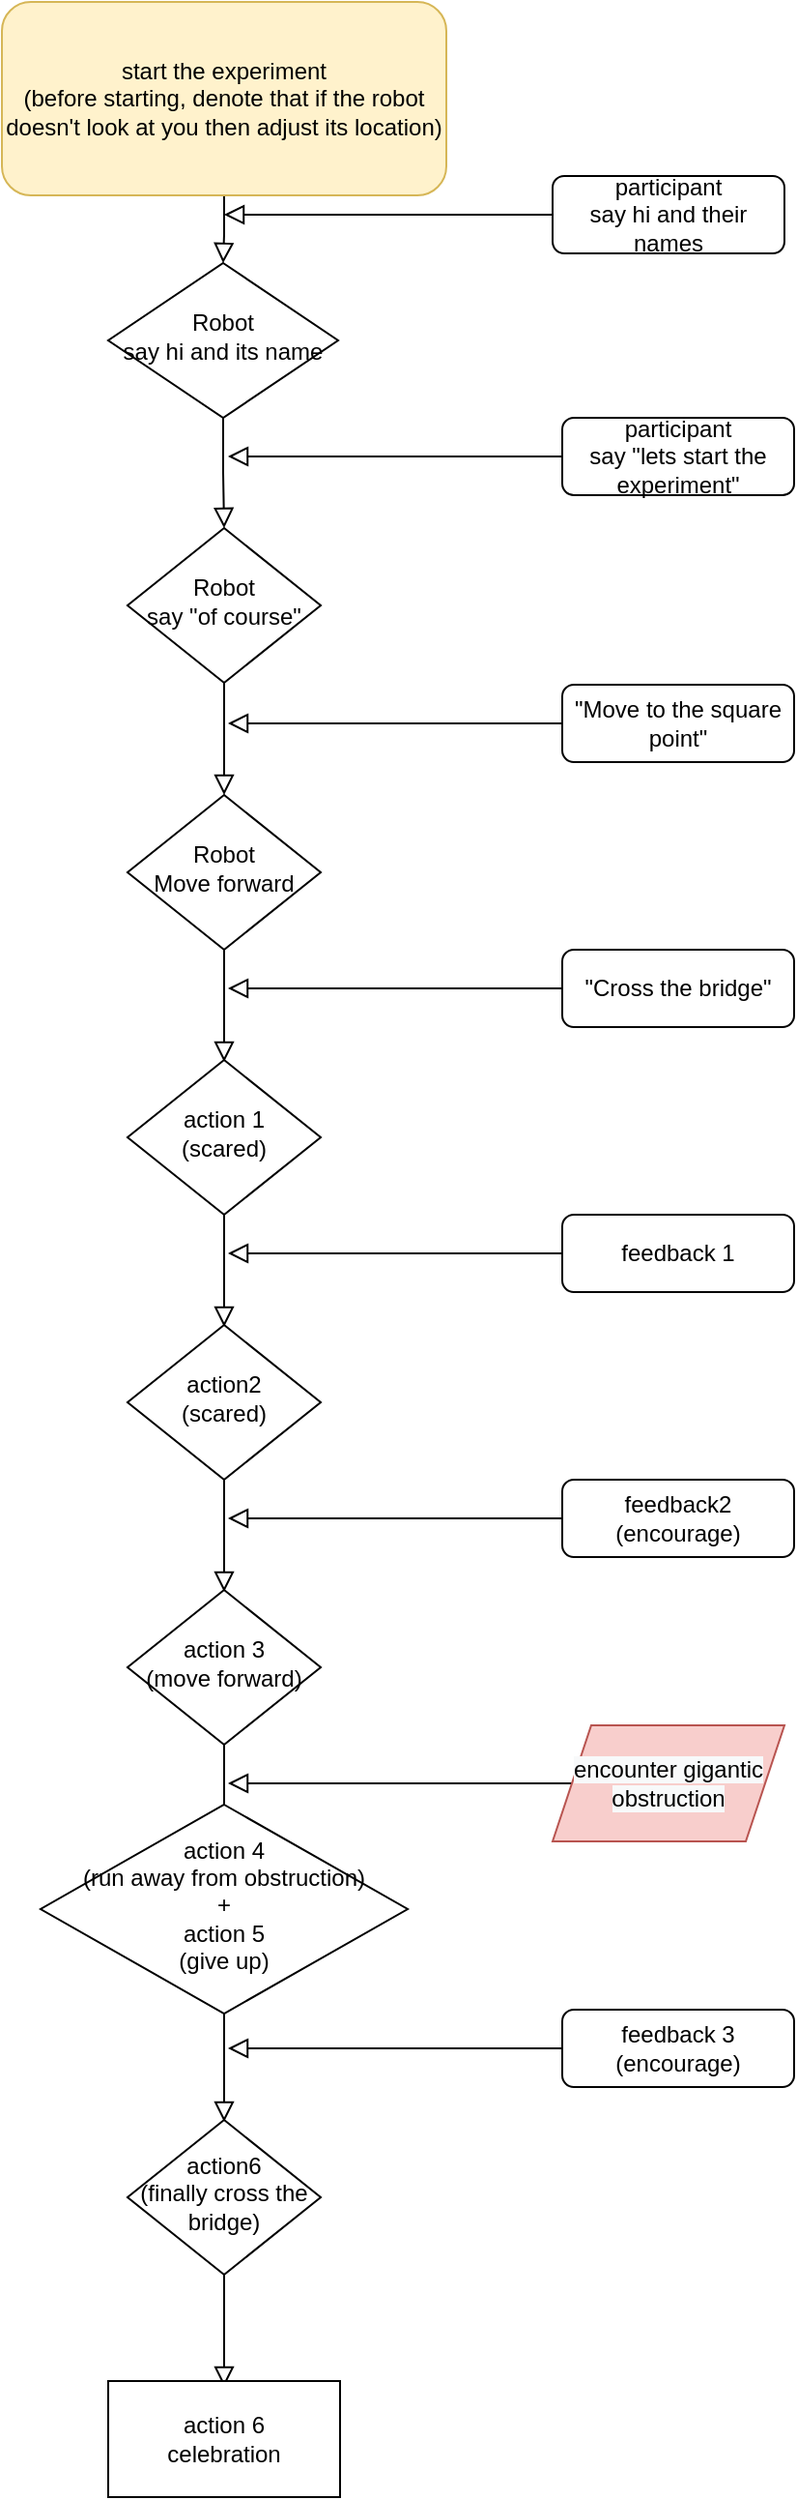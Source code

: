 <mxfile version="15.3.5" type="github">
  <diagram id="C5RBs43oDa-KdzZeNtuy" name="Page-1">
    <mxGraphModel dx="1038" dy="521" grid="1" gridSize="10" guides="1" tooltips="1" connect="1" arrows="1" fold="1" page="1" pageScale="1" pageWidth="827" pageHeight="1169" math="0" shadow="0">
      <root>
        <mxCell id="WIyWlLk6GJQsqaUBKTNV-0" />
        <mxCell id="WIyWlLk6GJQsqaUBKTNV-1" parent="WIyWlLk6GJQsqaUBKTNV-0" />
        <mxCell id="WIyWlLk6GJQsqaUBKTNV-2" value="" style="rounded=0;html=1;jettySize=auto;orthogonalLoop=1;fontSize=11;endArrow=block;endFill=0;endSize=8;strokeWidth=1;shadow=0;labelBackgroundColor=none;edgeStyle=orthogonalEdgeStyle;" parent="WIyWlLk6GJQsqaUBKTNV-1" source="WIyWlLk6GJQsqaUBKTNV-3" target="WIyWlLk6GJQsqaUBKTNV-6" edge="1">
          <mxGeometry relative="1" as="geometry" />
        </mxCell>
        <mxCell id="WIyWlLk6GJQsqaUBKTNV-3" value="start the experiment&lt;br&gt;(before starting, denote that if the robot doesn&#39;t look at you then adjust its location)" style="rounded=1;whiteSpace=wrap;html=1;fontSize=12;glass=0;strokeWidth=1;shadow=0;fillColor=#fff2cc;strokeColor=#d6b656;" parent="WIyWlLk6GJQsqaUBKTNV-1" vertex="1">
          <mxGeometry x="105" y="20" width="230" height="100" as="geometry" />
        </mxCell>
        <mxCell id="WIyWlLk6GJQsqaUBKTNV-4" value="" style="rounded=0;html=1;jettySize=auto;orthogonalLoop=1;fontSize=11;endArrow=block;endFill=0;endSize=8;strokeWidth=1;shadow=0;labelBackgroundColor=none;edgeStyle=orthogonalEdgeStyle;" parent="WIyWlLk6GJQsqaUBKTNV-1" source="WIyWlLk6GJQsqaUBKTNV-6" target="WIyWlLk6GJQsqaUBKTNV-10" edge="1">
          <mxGeometry y="20" relative="1" as="geometry">
            <mxPoint as="offset" />
          </mxGeometry>
        </mxCell>
        <mxCell id="WIyWlLk6GJQsqaUBKTNV-5" value="" style="edgeStyle=orthogonalEdgeStyle;rounded=0;html=1;jettySize=auto;orthogonalLoop=1;fontSize=11;endArrow=block;endFill=0;endSize=8;strokeWidth=1;shadow=0;labelBackgroundColor=none;exitX=0;exitY=0.5;exitDx=0;exitDy=0;" parent="WIyWlLk6GJQsqaUBKTNV-1" source="WIyWlLk6GJQsqaUBKTNV-7" edge="1">
          <mxGeometry x="-0.176" y="30" relative="1" as="geometry">
            <mxPoint as="offset" />
            <mxPoint x="220" y="130" as="sourcePoint" />
            <mxPoint x="220" y="130" as="targetPoint" />
          </mxGeometry>
        </mxCell>
        <mxCell id="WIyWlLk6GJQsqaUBKTNV-6" value="Robot&lt;br&gt;say hi and its name" style="rhombus;whiteSpace=wrap;html=1;shadow=0;fontFamily=Helvetica;fontSize=12;align=center;strokeWidth=1;spacing=6;spacingTop=-4;" parent="WIyWlLk6GJQsqaUBKTNV-1" vertex="1">
          <mxGeometry x="160" y="155" width="119" height="80" as="geometry" />
        </mxCell>
        <mxCell id="WIyWlLk6GJQsqaUBKTNV-7" value="participant&lt;br&gt;say hi and their names" style="rounded=1;whiteSpace=wrap;html=1;fontSize=12;glass=0;strokeWidth=1;shadow=0;" parent="WIyWlLk6GJQsqaUBKTNV-1" vertex="1">
          <mxGeometry x="390" y="110" width="120" height="40" as="geometry" />
        </mxCell>
        <mxCell id="WIyWlLk6GJQsqaUBKTNV-8" value="" style="rounded=0;html=1;jettySize=auto;orthogonalLoop=1;fontSize=11;endArrow=block;endFill=0;endSize=8;strokeWidth=1;shadow=0;labelBackgroundColor=none;edgeStyle=orthogonalEdgeStyle;" parent="WIyWlLk6GJQsqaUBKTNV-1" source="WIyWlLk6GJQsqaUBKTNV-10" edge="1">
          <mxGeometry x="0.333" y="20" relative="1" as="geometry">
            <mxPoint as="offset" />
            <mxPoint x="220" y="430" as="targetPoint" />
          </mxGeometry>
        </mxCell>
        <mxCell id="WIyWlLk6GJQsqaUBKTNV-10" value="Robot&lt;br&gt;say &quot;of course&quot;" style="rhombus;whiteSpace=wrap;html=1;shadow=0;fontFamily=Helvetica;fontSize=12;align=center;strokeWidth=1;spacing=6;spacingTop=-4;" parent="WIyWlLk6GJQsqaUBKTNV-1" vertex="1">
          <mxGeometry x="170" y="292" width="100" height="80" as="geometry" />
        </mxCell>
        <mxCell id="bK_OTPKfactKSkm2i6Nu-1" value="" style="edgeStyle=orthogonalEdgeStyle;rounded=0;html=1;jettySize=auto;orthogonalLoop=1;fontSize=11;endArrow=block;endFill=0;endSize=8;strokeWidth=1;shadow=0;labelBackgroundColor=none;exitX=0;exitY=0.5;exitDx=0;exitDy=0;" parent="WIyWlLk6GJQsqaUBKTNV-1" source="bK_OTPKfactKSkm2i6Nu-2" edge="1">
          <mxGeometry x="-0.176" y="30" relative="1" as="geometry">
            <mxPoint as="offset" />
            <mxPoint x="392" y="255" as="sourcePoint" />
            <mxPoint x="222" y="255" as="targetPoint" />
          </mxGeometry>
        </mxCell>
        <mxCell id="bK_OTPKfactKSkm2i6Nu-2" value="participant&lt;br&gt;say &quot;lets start the experiment&quot;" style="rounded=1;whiteSpace=wrap;html=1;fontSize=12;glass=0;strokeWidth=1;shadow=0;" parent="WIyWlLk6GJQsqaUBKTNV-1" vertex="1">
          <mxGeometry x="395" y="235" width="120" height="40" as="geometry" />
        </mxCell>
        <mxCell id="bK_OTPKfactKSkm2i6Nu-3" value="" style="rounded=0;html=1;jettySize=auto;orthogonalLoop=1;fontSize=11;endArrow=block;endFill=0;endSize=8;strokeWidth=1;shadow=0;labelBackgroundColor=none;edgeStyle=orthogonalEdgeStyle;" parent="WIyWlLk6GJQsqaUBKTNV-1" source="bK_OTPKfactKSkm2i6Nu-4" edge="1">
          <mxGeometry x="0.333" y="20" relative="1" as="geometry">
            <mxPoint as="offset" />
            <mxPoint x="220" y="568" as="targetPoint" />
          </mxGeometry>
        </mxCell>
        <mxCell id="bK_OTPKfactKSkm2i6Nu-4" value="Robot&lt;br&gt;Move forward" style="rhombus;whiteSpace=wrap;html=1;shadow=0;fontFamily=Helvetica;fontSize=12;align=center;strokeWidth=1;spacing=6;spacingTop=-4;" parent="WIyWlLk6GJQsqaUBKTNV-1" vertex="1">
          <mxGeometry x="170" y="430" width="100" height="80" as="geometry" />
        </mxCell>
        <mxCell id="bK_OTPKfactKSkm2i6Nu-5" value="" style="edgeStyle=orthogonalEdgeStyle;rounded=0;html=1;jettySize=auto;orthogonalLoop=1;fontSize=11;endArrow=block;endFill=0;endSize=8;strokeWidth=1;shadow=0;labelBackgroundColor=none;exitX=0;exitY=0.5;exitDx=0;exitDy=0;" parent="WIyWlLk6GJQsqaUBKTNV-1" source="bK_OTPKfactKSkm2i6Nu-6" edge="1">
          <mxGeometry x="-0.176" y="30" relative="1" as="geometry">
            <mxPoint as="offset" />
            <mxPoint x="392" y="393" as="sourcePoint" />
            <mxPoint x="222" y="393" as="targetPoint" />
          </mxGeometry>
        </mxCell>
        <mxCell id="bK_OTPKfactKSkm2i6Nu-6" value="&quot;Move to the square point&quot;" style="rounded=1;whiteSpace=wrap;html=1;fontSize=12;glass=0;strokeWidth=1;shadow=0;" parent="WIyWlLk6GJQsqaUBKTNV-1" vertex="1">
          <mxGeometry x="395" y="373" width="120" height="40" as="geometry" />
        </mxCell>
        <mxCell id="bK_OTPKfactKSkm2i6Nu-7" value="" style="rounded=0;html=1;jettySize=auto;orthogonalLoop=1;fontSize=11;endArrow=block;endFill=0;endSize=8;strokeWidth=1;shadow=0;labelBackgroundColor=none;edgeStyle=orthogonalEdgeStyle;" parent="WIyWlLk6GJQsqaUBKTNV-1" source="bK_OTPKfactKSkm2i6Nu-8" edge="1">
          <mxGeometry x="0.333" y="20" relative="1" as="geometry">
            <mxPoint as="offset" />
            <mxPoint x="220" y="705" as="targetPoint" />
          </mxGeometry>
        </mxCell>
        <mxCell id="bK_OTPKfactKSkm2i6Nu-8" value="action 1&lt;br&gt;(scared)" style="rhombus;whiteSpace=wrap;html=1;shadow=0;fontFamily=Helvetica;fontSize=12;align=center;strokeWidth=1;spacing=6;spacingTop=-4;" parent="WIyWlLk6GJQsqaUBKTNV-1" vertex="1">
          <mxGeometry x="170" y="567" width="100" height="80" as="geometry" />
        </mxCell>
        <mxCell id="bK_OTPKfactKSkm2i6Nu-9" value="" style="edgeStyle=orthogonalEdgeStyle;rounded=0;html=1;jettySize=auto;orthogonalLoop=1;fontSize=11;endArrow=block;endFill=0;endSize=8;strokeWidth=1;shadow=0;labelBackgroundColor=none;exitX=0;exitY=0.5;exitDx=0;exitDy=0;" parent="WIyWlLk6GJQsqaUBKTNV-1" source="bK_OTPKfactKSkm2i6Nu-10" edge="1">
          <mxGeometry x="-0.176" y="30" relative="1" as="geometry">
            <mxPoint as="offset" />
            <mxPoint x="392" y="530" as="sourcePoint" />
            <mxPoint x="222" y="530.0" as="targetPoint" />
          </mxGeometry>
        </mxCell>
        <mxCell id="bK_OTPKfactKSkm2i6Nu-10" value="&quot;Cross the bridge&quot;" style="rounded=1;whiteSpace=wrap;html=1;fontSize=12;glass=0;strokeWidth=1;shadow=0;" parent="WIyWlLk6GJQsqaUBKTNV-1" vertex="1">
          <mxGeometry x="395" y="510" width="120" height="40" as="geometry" />
        </mxCell>
        <mxCell id="bK_OTPKfactKSkm2i6Nu-11" value="" style="rounded=0;html=1;jettySize=auto;orthogonalLoop=1;fontSize=11;endArrow=block;endFill=0;endSize=8;strokeWidth=1;shadow=0;labelBackgroundColor=none;edgeStyle=orthogonalEdgeStyle;" parent="WIyWlLk6GJQsqaUBKTNV-1" source="bK_OTPKfactKSkm2i6Nu-12" edge="1">
          <mxGeometry x="0.333" y="20" relative="1" as="geometry">
            <mxPoint as="offset" />
            <mxPoint x="220" y="842" as="targetPoint" />
          </mxGeometry>
        </mxCell>
        <mxCell id="bK_OTPKfactKSkm2i6Nu-12" value="action2&lt;br&gt;(scared)" style="rhombus;whiteSpace=wrap;html=1;shadow=0;fontFamily=Helvetica;fontSize=12;align=center;strokeWidth=1;spacing=6;spacingTop=-4;" parent="WIyWlLk6GJQsqaUBKTNV-1" vertex="1">
          <mxGeometry x="170" y="704" width="100" height="80" as="geometry" />
        </mxCell>
        <mxCell id="bK_OTPKfactKSkm2i6Nu-13" value="" style="edgeStyle=orthogonalEdgeStyle;rounded=0;html=1;jettySize=auto;orthogonalLoop=1;fontSize=11;endArrow=block;endFill=0;endSize=8;strokeWidth=1;shadow=0;labelBackgroundColor=none;exitX=0;exitY=0.5;exitDx=0;exitDy=0;" parent="WIyWlLk6GJQsqaUBKTNV-1" source="bK_OTPKfactKSkm2i6Nu-14" edge="1">
          <mxGeometry x="-0.176" y="30" relative="1" as="geometry">
            <mxPoint as="offset" />
            <mxPoint x="392" y="667" as="sourcePoint" />
            <mxPoint x="222" y="667.0" as="targetPoint" />
          </mxGeometry>
        </mxCell>
        <mxCell id="bK_OTPKfactKSkm2i6Nu-14" value="feedback 1" style="rounded=1;whiteSpace=wrap;html=1;fontSize=12;glass=0;strokeWidth=1;shadow=0;" parent="WIyWlLk6GJQsqaUBKTNV-1" vertex="1">
          <mxGeometry x="395" y="647" width="120" height="40" as="geometry" />
        </mxCell>
        <mxCell id="bK_OTPKfactKSkm2i6Nu-15" value="" style="rounded=0;html=1;jettySize=auto;orthogonalLoop=1;fontSize=11;endArrow=block;endFill=0;endSize=8;strokeWidth=1;shadow=0;labelBackgroundColor=none;edgeStyle=orthogonalEdgeStyle;" parent="WIyWlLk6GJQsqaUBKTNV-1" source="bK_OTPKfactKSkm2i6Nu-16" edge="1">
          <mxGeometry x="0.333" y="20" relative="1" as="geometry">
            <mxPoint as="offset" />
            <mxPoint x="220" y="979" as="targetPoint" />
          </mxGeometry>
        </mxCell>
        <mxCell id="bK_OTPKfactKSkm2i6Nu-16" value="action 3&lt;br&gt;(move forward)" style="rhombus;whiteSpace=wrap;html=1;shadow=0;fontFamily=Helvetica;fontSize=12;align=center;strokeWidth=1;spacing=6;spacingTop=-4;" parent="WIyWlLk6GJQsqaUBKTNV-1" vertex="1">
          <mxGeometry x="170" y="841" width="100" height="80" as="geometry" />
        </mxCell>
        <mxCell id="bK_OTPKfactKSkm2i6Nu-17" value="" style="edgeStyle=orthogonalEdgeStyle;rounded=0;html=1;jettySize=auto;orthogonalLoop=1;fontSize=11;endArrow=block;endFill=0;endSize=8;strokeWidth=1;shadow=0;labelBackgroundColor=none;exitX=0;exitY=0.5;exitDx=0;exitDy=0;" parent="WIyWlLk6GJQsqaUBKTNV-1" source="bK_OTPKfactKSkm2i6Nu-18" edge="1">
          <mxGeometry x="-0.176" y="30" relative="1" as="geometry">
            <mxPoint as="offset" />
            <mxPoint x="392" y="804" as="sourcePoint" />
            <mxPoint x="222" y="804" as="targetPoint" />
          </mxGeometry>
        </mxCell>
        <mxCell id="bK_OTPKfactKSkm2i6Nu-18" value="feedback2&lt;br&gt;(encourage)" style="rounded=1;whiteSpace=wrap;html=1;fontSize=12;glass=0;strokeWidth=1;shadow=0;" parent="WIyWlLk6GJQsqaUBKTNV-1" vertex="1">
          <mxGeometry x="395" y="784" width="120" height="40" as="geometry" />
        </mxCell>
        <mxCell id="bK_OTPKfactKSkm2i6Nu-19" value="" style="rounded=0;html=1;jettySize=auto;orthogonalLoop=1;fontSize=11;endArrow=block;endFill=0;endSize=8;strokeWidth=1;shadow=0;labelBackgroundColor=none;edgeStyle=orthogonalEdgeStyle;" parent="WIyWlLk6GJQsqaUBKTNV-1" source="bK_OTPKfactKSkm2i6Nu-20" edge="1">
          <mxGeometry x="0.333" y="20" relative="1" as="geometry">
            <mxPoint as="offset" />
            <mxPoint x="220" y="1116" as="targetPoint" />
          </mxGeometry>
        </mxCell>
        <mxCell id="bK_OTPKfactKSkm2i6Nu-20" value="action 4&lt;br&gt;(run away from obstruction)&lt;br&gt;+&lt;br&gt;action 5&lt;br&gt;(give up)" style="rhombus;whiteSpace=wrap;html=1;shadow=0;fontFamily=Helvetica;fontSize=12;align=center;strokeWidth=1;spacing=6;spacingTop=-4;" parent="WIyWlLk6GJQsqaUBKTNV-1" vertex="1">
          <mxGeometry x="125" y="952" width="190" height="108" as="geometry" />
        </mxCell>
        <mxCell id="bK_OTPKfactKSkm2i6Nu-21" value="" style="edgeStyle=orthogonalEdgeStyle;rounded=0;html=1;jettySize=auto;orthogonalLoop=1;fontSize=11;endArrow=block;endFill=0;endSize=8;strokeWidth=1;shadow=0;labelBackgroundColor=none;exitX=0;exitY=0.5;exitDx=0;exitDy=0;" parent="WIyWlLk6GJQsqaUBKTNV-1" source="bK_OTPKfactKSkm2i6Nu-28" edge="1">
          <mxGeometry x="-0.176" y="30" relative="1" as="geometry">
            <mxPoint as="offset" />
            <mxPoint x="395" y="941" as="sourcePoint" />
            <mxPoint x="222" y="941" as="targetPoint" />
          </mxGeometry>
        </mxCell>
        <mxCell id="bK_OTPKfactKSkm2i6Nu-23" value="" style="rounded=0;html=1;jettySize=auto;orthogonalLoop=1;fontSize=11;endArrow=block;endFill=0;endSize=8;strokeWidth=1;shadow=0;labelBackgroundColor=none;edgeStyle=orthogonalEdgeStyle;" parent="WIyWlLk6GJQsqaUBKTNV-1" source="bK_OTPKfactKSkm2i6Nu-24" edge="1">
          <mxGeometry x="0.333" y="20" relative="1" as="geometry">
            <mxPoint as="offset" />
            <mxPoint x="220" y="1253" as="targetPoint" />
          </mxGeometry>
        </mxCell>
        <mxCell id="bK_OTPKfactKSkm2i6Nu-24" value="action6&lt;br&gt;(finally cross the bridge)" style="rhombus;whiteSpace=wrap;html=1;shadow=0;fontFamily=Helvetica;fontSize=12;align=center;strokeWidth=1;spacing=6;spacingTop=-4;" parent="WIyWlLk6GJQsqaUBKTNV-1" vertex="1">
          <mxGeometry x="170" y="1115" width="100" height="80" as="geometry" />
        </mxCell>
        <mxCell id="bK_OTPKfactKSkm2i6Nu-25" value="" style="edgeStyle=orthogonalEdgeStyle;rounded=0;html=1;jettySize=auto;orthogonalLoop=1;fontSize=11;endArrow=block;endFill=0;endSize=8;strokeWidth=1;shadow=0;labelBackgroundColor=none;exitX=0;exitY=0.5;exitDx=0;exitDy=0;" parent="WIyWlLk6GJQsqaUBKTNV-1" source="bK_OTPKfactKSkm2i6Nu-26" edge="1">
          <mxGeometry x="-0.176" y="30" relative="1" as="geometry">
            <mxPoint as="offset" />
            <mxPoint x="392" y="1078" as="sourcePoint" />
            <mxPoint x="222" y="1078" as="targetPoint" />
          </mxGeometry>
        </mxCell>
        <mxCell id="bK_OTPKfactKSkm2i6Nu-26" value="feedback 3&lt;br&gt;(encourage)" style="rounded=1;whiteSpace=wrap;html=1;fontSize=12;glass=0;strokeWidth=1;shadow=0;" parent="WIyWlLk6GJQsqaUBKTNV-1" vertex="1">
          <mxGeometry x="395" y="1058" width="120" height="40" as="geometry" />
        </mxCell>
        <mxCell id="bK_OTPKfactKSkm2i6Nu-28" value="&#xa;&#xa;&lt;span style=&quot;color: rgb(0, 0, 0); font-family: helvetica; font-size: 12px; font-style: normal; font-weight: 400; letter-spacing: normal; text-align: center; text-indent: 0px; text-transform: none; word-spacing: 0px; background-color: rgb(248, 249, 250); display: inline; float: none;&quot;&gt;encounter gigantic obstruction&lt;/span&gt;&#xa;&#xa;" style="shape=parallelogram;perimeter=parallelogramPerimeter;whiteSpace=wrap;html=1;fixedSize=1;fillColor=#f8cecc;strokeColor=#b85450;" parent="WIyWlLk6GJQsqaUBKTNV-1" vertex="1">
          <mxGeometry x="390" y="911" width="120" height="60" as="geometry" />
        </mxCell>
        <mxCell id="bK_OTPKfactKSkm2i6Nu-30" value="action 6&lt;br&gt;celebration" style="rounded=0;whiteSpace=wrap;html=1;" parent="WIyWlLk6GJQsqaUBKTNV-1" vertex="1">
          <mxGeometry x="160" y="1250" width="120" height="60" as="geometry" />
        </mxCell>
      </root>
    </mxGraphModel>
  </diagram>
</mxfile>
